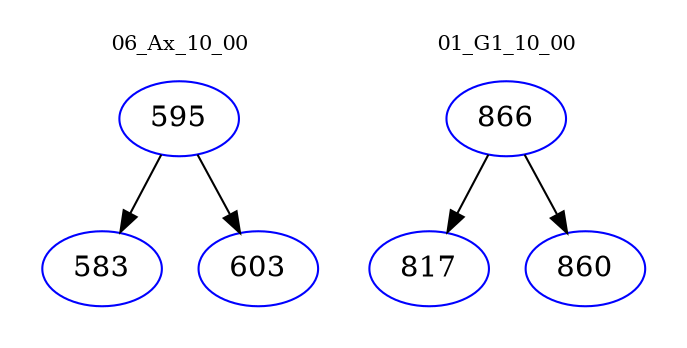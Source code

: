 digraph{
subgraph cluster_0 {
color = white
label = "06_Ax_10_00";
fontsize=10;
T0_595 [label="595", color="blue"]
T0_595 -> T0_583 [color="black"]
T0_583 [label="583", color="blue"]
T0_595 -> T0_603 [color="black"]
T0_603 [label="603", color="blue"]
}
subgraph cluster_1 {
color = white
label = "01_G1_10_00";
fontsize=10;
T1_866 [label="866", color="blue"]
T1_866 -> T1_817 [color="black"]
T1_817 [label="817", color="blue"]
T1_866 -> T1_860 [color="black"]
T1_860 [label="860", color="blue"]
}
}
